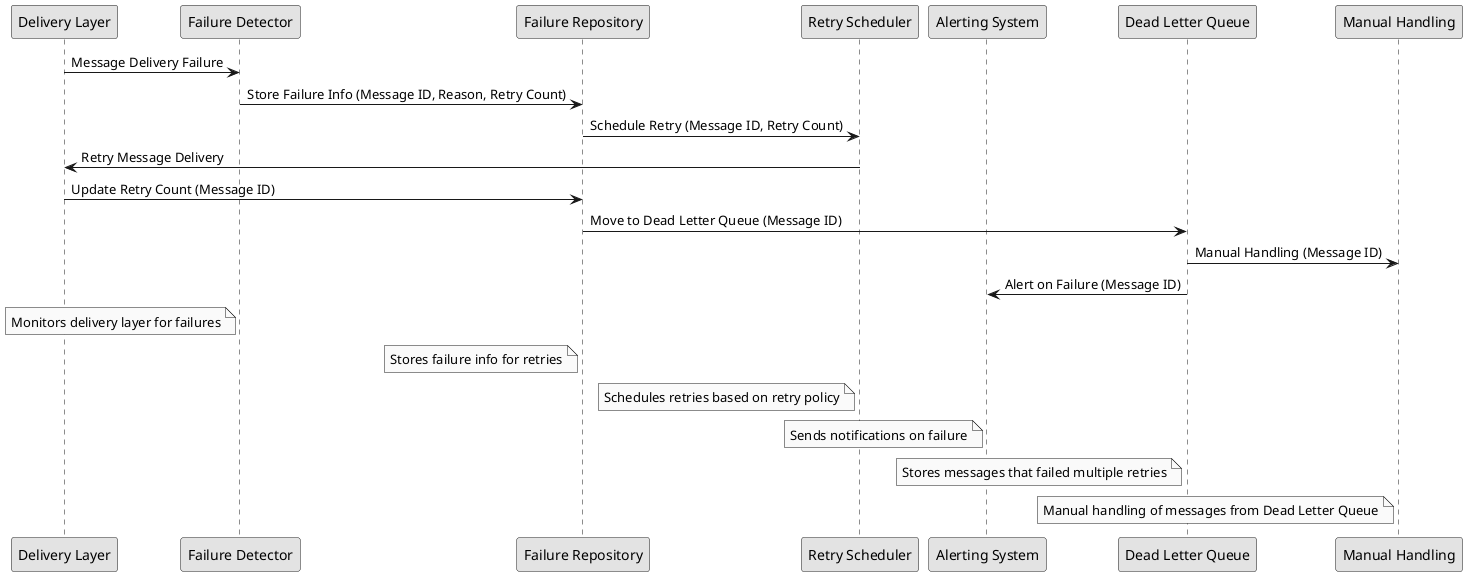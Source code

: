 @startuml
skinparam monochrome true
skinparam defaultFontName Arial
skinparam sequenceParticipantFontName Arial

participant "Delivery Layer" as DL
participant "Failure Detector" as FD
participant "Failure Repository" as FR
participant "Retry Scheduler" as RS
participant "Alerting System" as AS
participant "Dead Letter Queue" as DLQ
participant "Manual Handling" as MH

DL -> FD: Message Delivery Failure
FD -> FR: Store Failure Info (Message ID, Reason, Retry Count)
FR -> RS: Schedule Retry (Message ID, Retry Count)
RS -> DL: Retry Message Delivery
DL -> FR: Update Retry Count (Message ID)
FR -> DLQ: Move to Dead Letter Queue (Message ID)

DLQ -> MH: Manual Handling (Message ID)
DLQ -> AS: Alert on Failure (Message ID)

note left of FD
  Monitors delivery layer for failures
end note

note left of FR
  Stores failure info for retries
end note

note left of RS
  Schedules retries based on retry policy
end note

note left of AS
  Sends notifications on failure
end note

note left of DLQ
  Stores messages that failed multiple retries
end note

note left of MH
  Manual handling of messages from Dead Letter Queue
end note

@enduml
